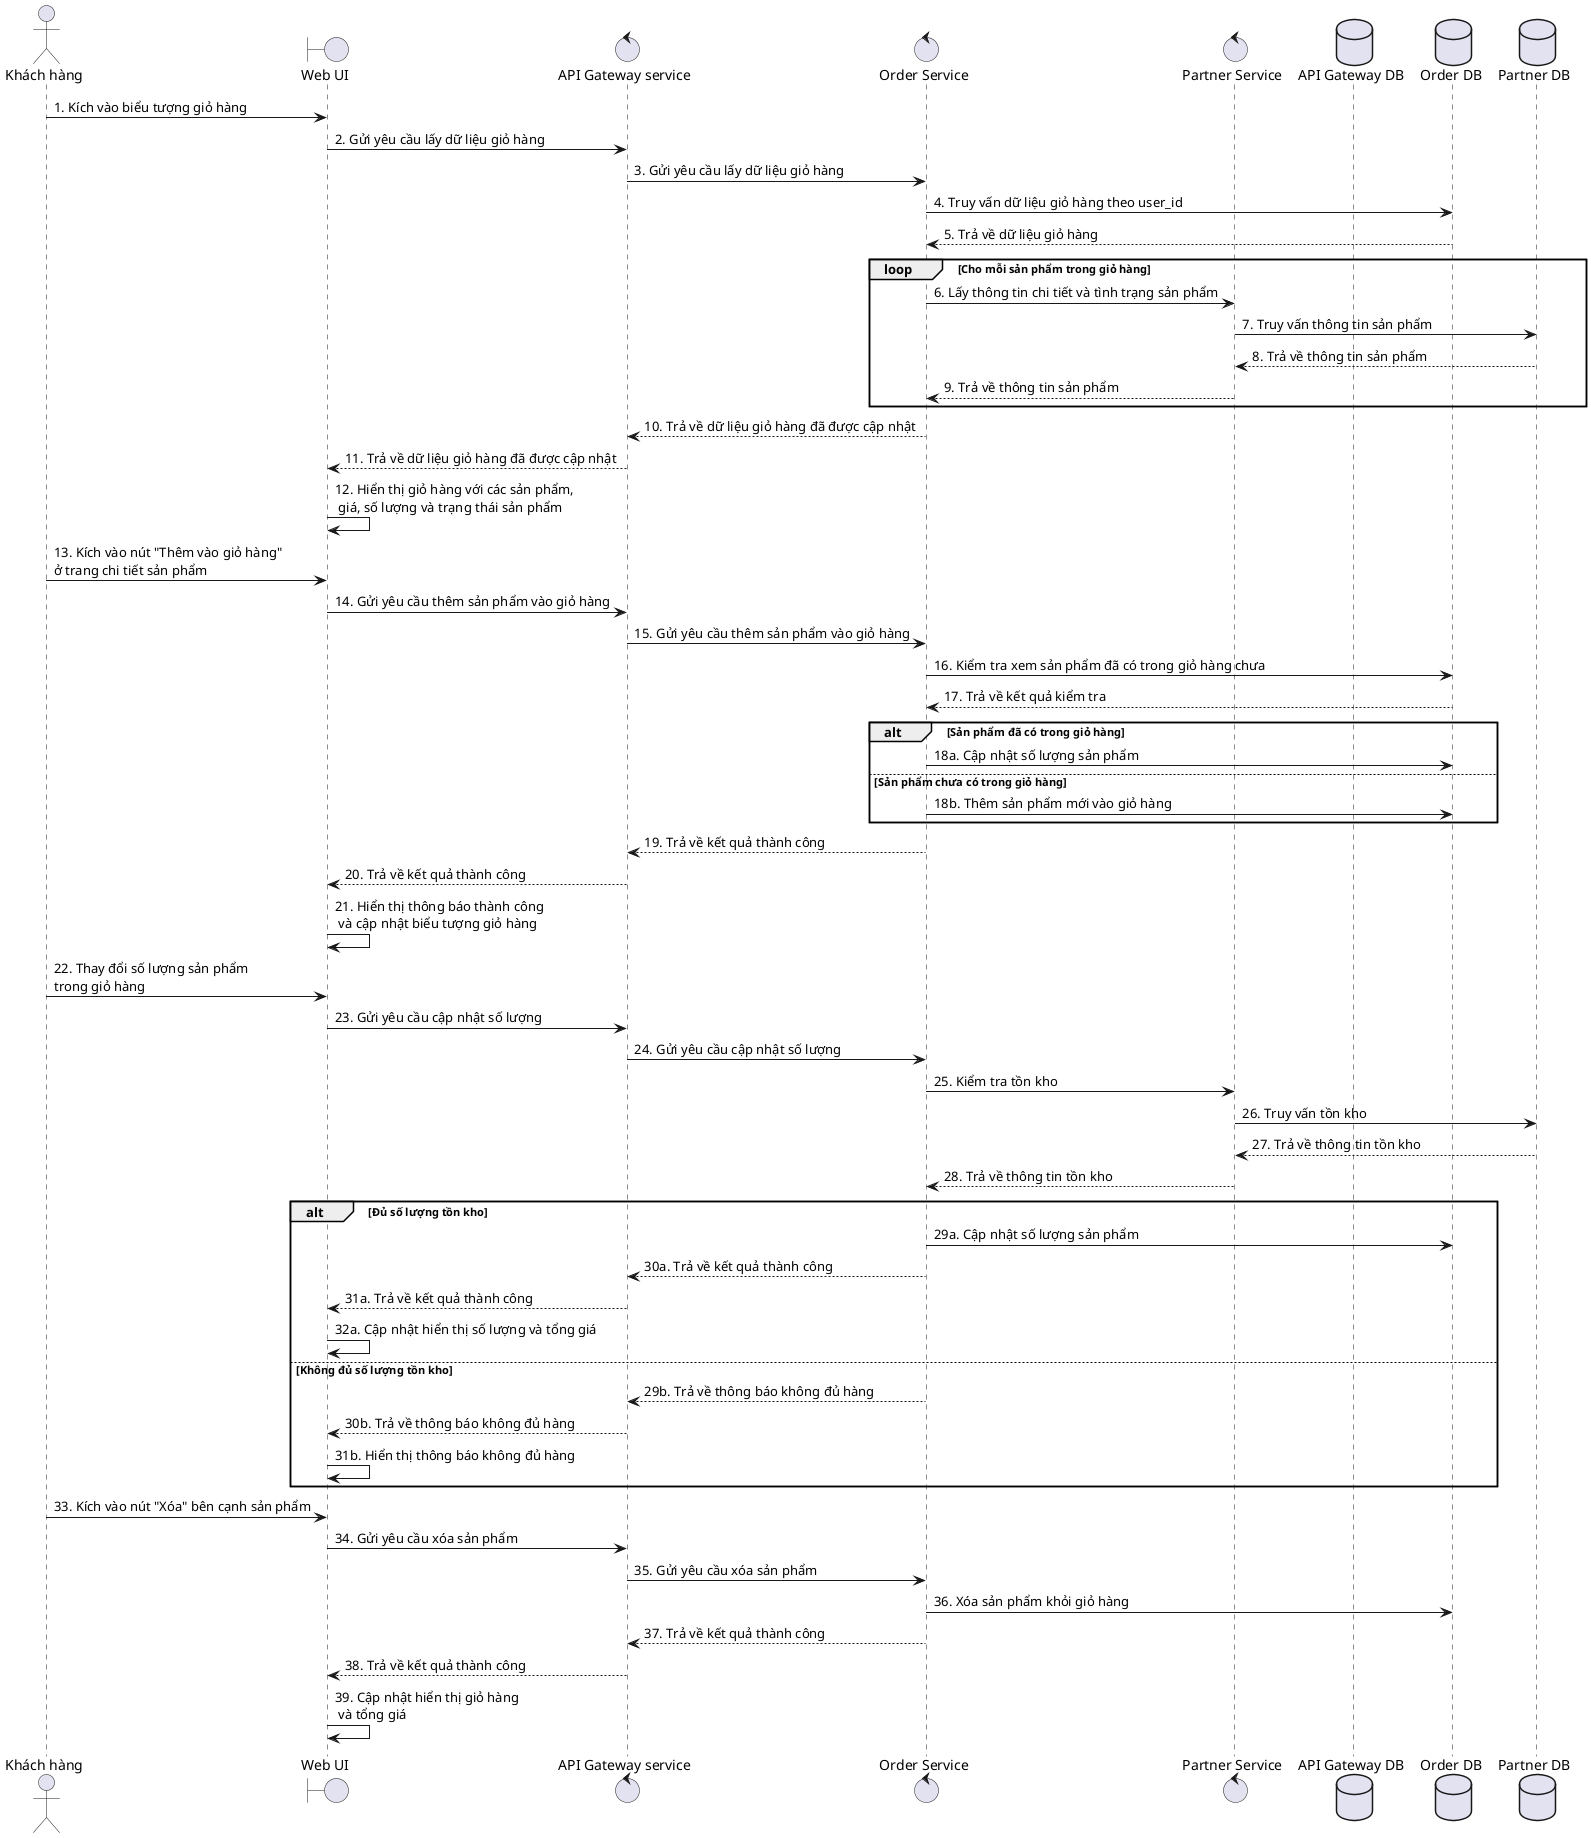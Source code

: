 @startuml

actor "Khách hàng" as kh
boundary "Web UI" as UI
control "API Gateway service" as Gateway
control "Order Service" as OrderService
control "Partner Service" as PartnerService
database "API Gateway DB" as db
database "Order DB" as orderdb
database "Partner DB" as partnerdb

' Xem giỏ hàng
kh -> UI: 1. Kích vào biểu tượng giỏ hàng
UI -> Gateway: 2. Gửi yêu cầu lấy dữ liệu giỏ hàng
Gateway -> OrderService: 3. Gửi yêu cầu lấy dữ liệu giỏ hàng
OrderService -> orderdb: 4. Truy vấn dữ liệu giỏ hàng theo user_id
orderdb --> OrderService: 5. Trả về dữ liệu giỏ hàng

loop Cho mỗi sản phẩm trong giỏ hàng
  OrderService -> PartnerService: 6. Lấy thông tin chi tiết và tình trạng sản phẩm
  PartnerService -> partnerdb: 7. Truy vấn thông tin sản phẩm
  partnerdb --> PartnerService: 8. Trả về thông tin sản phẩm
  PartnerService --> OrderService: 9. Trả về thông tin sản phẩm
end

OrderService --> Gateway: 10. Trả về dữ liệu giỏ hàng đã được cập nhật
Gateway --> UI: 11. Trả về dữ liệu giỏ hàng đã được cập nhật
UI -> UI: 12. Hiển thị giỏ hàng với các sản phẩm,\n giá, số lượng và trạng thái sản phẩm

' Thêm sản phẩm vào giỏ hàng
kh -> UI: 13. Kích vào nút "Thêm vào giỏ hàng" \nở trang chi tiết sản phẩm
UI -> Gateway: 14. Gửi yêu cầu thêm sản phẩm vào giỏ hàng
Gateway -> OrderService: 15. Gửi yêu cầu thêm sản phẩm vào giỏ hàng
OrderService -> orderdb: 16. Kiểm tra xem sản phẩm đã có trong giỏ hàng chưa
orderdb --> OrderService: 17. Trả về kết quả kiểm tra

alt Sản phẩm đã có trong giỏ hàng
    OrderService -> orderdb: 18a. Cập nhật số lượng sản phẩm
else Sản phẩm chưa có trong giỏ hàng
    OrderService -> orderdb: 18b. Thêm sản phẩm mới vào giỏ hàng
end

OrderService --> Gateway: 19. Trả về kết quả thành công
Gateway --> UI: 20. Trả về kết quả thành công
UI -> UI: 21. Hiển thị thông báo thành công\n và cập nhật biểu tượng giỏ hàng

' Cập nhật số lượng sản phẩm
kh -> UI: 22. Thay đổi số lượng sản phẩm \ntrong giỏ hàng
UI -> Gateway: 23. Gửi yêu cầu cập nhật số lượng
Gateway -> OrderService: 24. Gửi yêu cầu cập nhật số lượng
OrderService -> PartnerService: 25. Kiểm tra tồn kho
PartnerService -> partnerdb: 26. Truy vấn tồn kho
partnerdb --> PartnerService: 27. Trả về thông tin tồn kho
PartnerService --> OrderService: 28. Trả về thông tin tồn kho

alt Đủ số lượng tồn kho
    OrderService -> orderdb: 29a. Cập nhật số lượng sản phẩm
    OrderService --> Gateway: 30a. Trả về kết quả thành công
    Gateway --> UI: 31a. Trả về kết quả thành công
    UI -> UI: 32a. Cập nhật hiển thị số lượng và tổng giá
else Không đủ số lượng tồn kho
    OrderService --> Gateway: 29b. Trả về thông báo không đủ hàng
    Gateway --> UI: 30b. Trả về thông báo không đủ hàng
    UI -> UI: 31b. Hiển thị thông báo không đủ hàng
end

' Xóa sản phẩm khỏi giỏ hàng
kh -> UI: 33. Kích vào nút "Xóa" bên cạnh sản phẩm
UI -> Gateway: 34. Gửi yêu cầu xóa sản phẩm
Gateway -> OrderService: 35. Gửi yêu cầu xóa sản phẩm
OrderService -> orderdb: 36. Xóa sản phẩm khỏi giỏ hàng
OrderService --> Gateway: 37. Trả về kết quả thành công
Gateway --> UI: 38. Trả về kết quả thành công
UI -> UI: 39. Cập nhật hiển thị giỏ hàng\n và tổng giá

@enduml